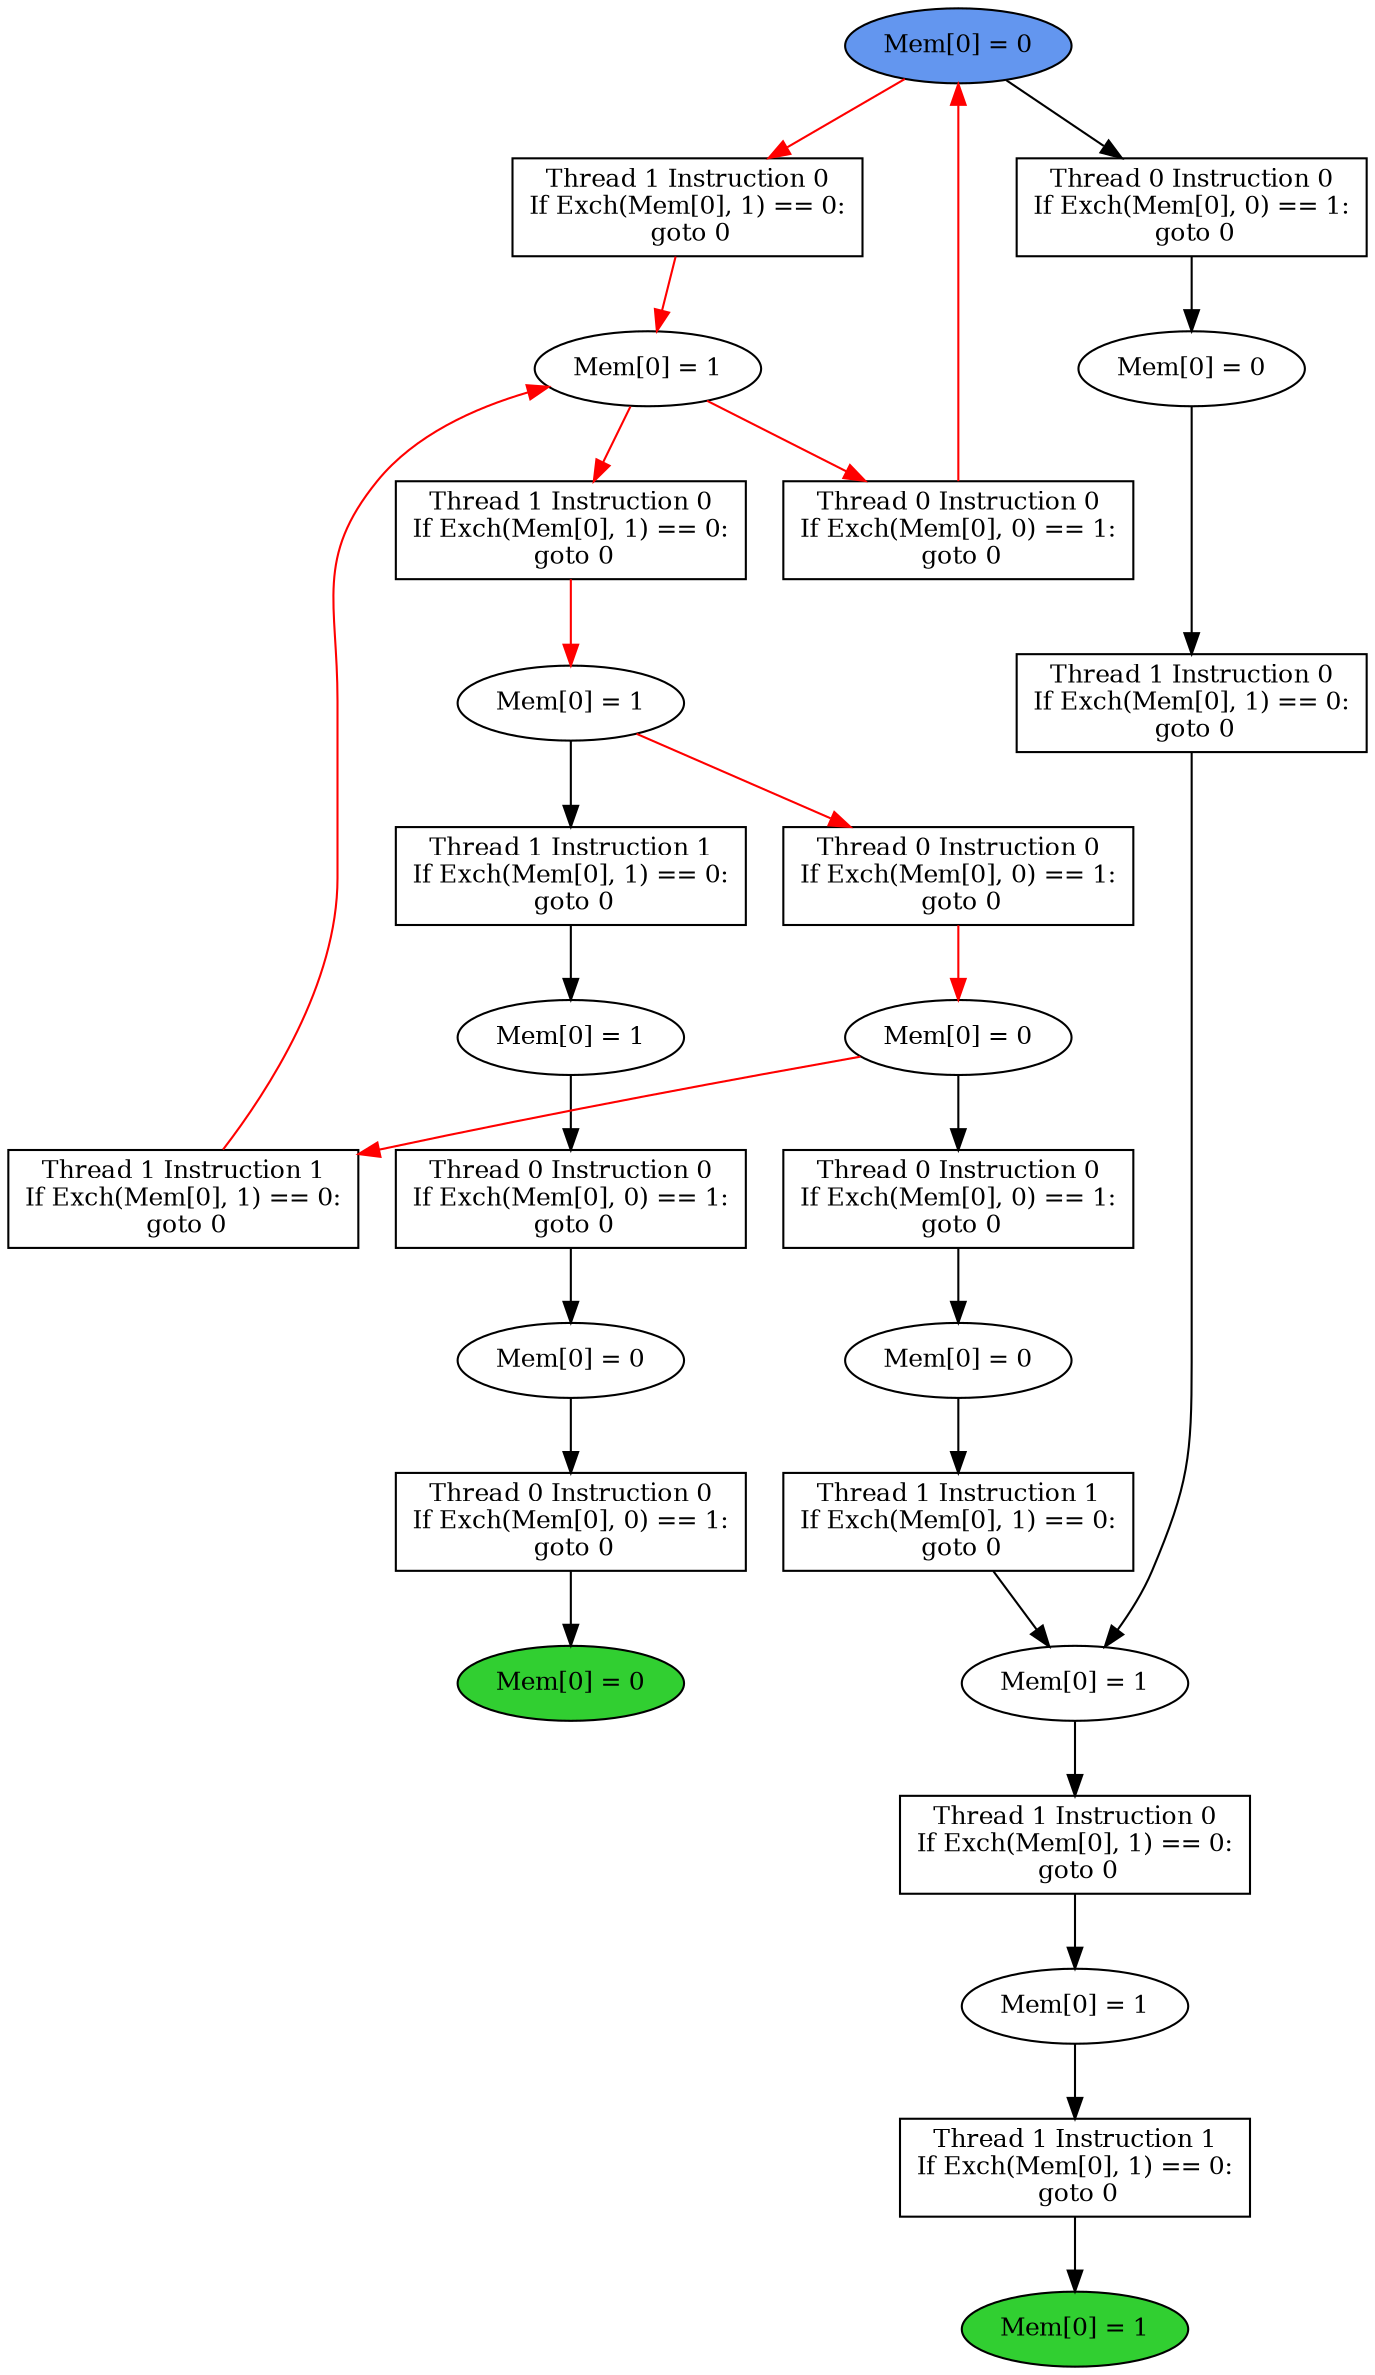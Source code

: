 digraph "graph" {
graph [fontsize=12]
node [fontsize=12]
edge [fontsize=12]
rankdir=TB;
"N35" -> "N34" [uuid = "<A0, S8>", color = "#ff0000", fontcolor = "#ffffff", style = "solid", label = "", dir = "forward", weight = "1"]
"N22" -> "N18" [uuid = "<A1, S7>", color = "#000000", fontcolor = "#ffffff", style = "solid", label = "", dir = "forward", weight = "1"]
"N15" -> "N14" [uuid = "<A2, END0>", color = "#000000", fontcolor = "#ffffff", style = "solid", label = "", dir = "forward", weight = "1"]
"N19" -> "N18" [uuid = "<A3, S7>", color = "#000000", fontcolor = "#ffffff", style = "solid", label = "", dir = "forward", weight = "1"]
"N13" -> "N12" [uuid = "<A4, S0>", color = "#000000", fontcolor = "#ffffff", style = "solid", label = "", dir = "forward", weight = "1"]
"N34" -> "N27" [uuid = "<A5, S8>", color = "#ff0000", fontcolor = "#ffffff", style = "solid", label = "", dir = "back", weight = "1"]
"N31" -> "N30" [uuid = "<A6, S6>", color = "#ff0000", fontcolor = "#ffffff", style = "solid", label = "", dir = "forward", weight = "1"]
"N17" -> "N16" [uuid = "<A7, S5>", color = "#000000", fontcolor = "#ffffff", style = "solid", label = "", dir = "forward", weight = "1"]
"N9" -> "N8" [uuid = "<A8, END1>", color = "#000000", fontcolor = "#ffffff", style = "solid", label = "", dir = "forward", weight = "1"]
"N24" -> "N23" [uuid = "<A9, S4>", color = "#000000", fontcolor = "#ffffff", style = "solid", label = "", dir = "forward", weight = "1"]
"N21" -> "N20" [uuid = "<A10, S3>", color = "#000000", fontcolor = "#ffffff", style = "solid", label = "", dir = "forward", weight = "1"]
"N29" -> "N28" [uuid = "<A11, S2>", color = "#ff0000", fontcolor = "#ffffff", style = "solid", label = "", dir = "forward", weight = "1"]
"N11" -> "N10" [uuid = "<A12, S1>", color = "#000000", fontcolor = "#ffffff", style = "solid", label = "", dir = "forward", weight = "1"]
"N36" -> "N26" [uuid = "<A13, START$0>", color = "#ff0000", fontcolor = "#ffffff", style = "solid", label = "", dir = "back", weight = "1"]
"N36" -> "N35" [uuid = "<A0, START$0>", color = "#ff0000", fontcolor = "#ffffff", style = "solid", label = "", dir = "forward", weight = "1"]
"N23" -> "N22" [uuid = "<A1, S4>", color = "#000000", fontcolor = "#ffffff", style = "solid", label = "", dir = "forward", weight = "1"]
"N16" -> "N15" [uuid = "<A2, S5>", color = "#000000", fontcolor = "#ffffff", style = "solid", label = "", dir = "forward", weight = "1"]
"N20" -> "N19" [uuid = "<A3, S3>", color = "#000000", fontcolor = "#ffffff", style = "solid", label = "", dir = "forward", weight = "1"]
"N30" -> "N13" [uuid = "<A4, S6>", color = "#000000", fontcolor = "#ffffff", style = "solid", label = "", dir = "forward", weight = "1"]
"N28" -> "N27" [uuid = "<A5, S2>", color = "#ff0000", fontcolor = "#ffffff", style = "solid", label = "", dir = "forward", weight = "1"]
"N34" -> "N31" [uuid = "<A6, S8>", color = "#ff0000", fontcolor = "#ffffff", style = "solid", label = "", dir = "forward", weight = "1"]
"N18" -> "N17" [uuid = "<A7, S7>", color = "#000000", fontcolor = "#ffffff", style = "solid", label = "", dir = "forward", weight = "1"]
"N10" -> "N9" [uuid = "<A8, S1>", color = "#000000", fontcolor = "#ffffff", style = "solid", label = "", dir = "forward", weight = "1"]
"N36" -> "N24" [uuid = "<A9, START$0>", color = "#000000", fontcolor = "#ffffff", style = "solid", label = "", dir = "forward", weight = "1"]
"N28" -> "N21" [uuid = "<A10, S2>", color = "#000000", fontcolor = "#ffffff", style = "solid", label = "", dir = "forward", weight = "1"]
"N30" -> "N29" [uuid = "<A11, S6>", color = "#ff0000", fontcolor = "#ffffff", style = "solid", label = "", dir = "forward", weight = "1"]
"N12" -> "N11" [uuid = "<A12, S0>", color = "#000000", fontcolor = "#ffffff", style = "solid", label = "", dir = "forward", weight = "1"]
"N34" -> "N26" [uuid = "<A13, S8>", color = "#ff0000", fontcolor = "#ffffff", style = "solid", label = "", dir = "forward", weight = "1"]
"N8" [uuid="END1", label="Mem[0] = 0", fillcolor = "#31cf31", fontcolor = "#000000", shape = "ellipse", style = "filled, solid"]
"N9" [uuid="A8", label="Thread 0 Instruction 0
If Exch(Mem[0], 0) == 1:
 goto 0", fillcolor = "#ffffff", fontcolor = "#000000", shape = "box", style = "filled, solid"]
"N10" [uuid="S1", label="Mem[0] = 0", fillcolor = "#ffffff", fontcolor = "#000000", shape = "ellipse", style = "filled, solid"]
"N11" [uuid="A12", label="Thread 0 Instruction 0
If Exch(Mem[0], 0) == 1:
 goto 0", fillcolor = "#ffffff", fontcolor = "#000000", shape = "box", style = "filled, solid"]
"N12" [uuid="S0", label="Mem[0] = 1", fillcolor = "#ffffff", fontcolor = "#000000", shape = "ellipse", style = "filled, solid"]
"N13" [uuid="A4", label="Thread 1 Instruction 1
If Exch(Mem[0], 1) == 0:
 goto 0", fillcolor = "#ffffff", fontcolor = "#000000", shape = "box", style = "filled, solid"]
"N14" [uuid="END0", label="Mem[0] = 1", fillcolor = "#31cf31", fontcolor = "#000000", shape = "ellipse", style = "filled, solid"]
"N15" [uuid="A2", label="Thread 1 Instruction 1
If Exch(Mem[0], 1) == 0:
 goto 0", fillcolor = "#ffffff", fontcolor = "#000000", shape = "box", style = "filled, solid"]
"N16" [uuid="S5", label="Mem[0] = 1", fillcolor = "#ffffff", fontcolor = "#000000", shape = "ellipse", style = "filled, solid"]
"N17" [uuid="A7", label="Thread 1 Instruction 0
If Exch(Mem[0], 1) == 0:
 goto 0", fillcolor = "#ffffff", fontcolor = "#000000", shape = "box", style = "filled, solid"]
"N18" [uuid="S7", label="Mem[0] = 1", fillcolor = "#ffffff", fontcolor = "#000000", shape = "ellipse", style = "filled, solid"]
"N19" [uuid="A3", label="Thread 1 Instruction 1
If Exch(Mem[0], 1) == 0:
 goto 0", fillcolor = "#ffffff", fontcolor = "#000000", shape = "box", style = "filled, solid"]
"N20" [uuid="S3", label="Mem[0] = 0", fillcolor = "#ffffff", fontcolor = "#000000", shape = "ellipse", style = "filled, solid"]
"N21" [uuid="A10", label="Thread 0 Instruction 0
If Exch(Mem[0], 0) == 1:
 goto 0", fillcolor = "#ffffff", fontcolor = "#000000", shape = "box", style = "filled, solid"]
"N22" [uuid="A1", label="Thread 1 Instruction 0
If Exch(Mem[0], 1) == 0:
 goto 0", fillcolor = "#ffffff", fontcolor = "#000000", shape = "box", style = "filled, solid"]
"N23" [uuid="S4", label="Mem[0] = 0", fillcolor = "#ffffff", fontcolor = "#000000", shape = "ellipse", style = "filled, solid"]
"N24" [uuid="A9", label="Thread 0 Instruction 0
If Exch(Mem[0], 0) == 1:
 goto 0", fillcolor = "#ffffff", fontcolor = "#000000", shape = "box", style = "filled, solid"]
"N26" [uuid="A13", label="Thread 0 Instruction 0
If Exch(Mem[0], 0) == 1:
 goto 0", fillcolor = "#ffffff", fontcolor = "#000000", shape = "box", style = "filled, solid"]
"N27" [uuid="A5", label="Thread 1 Instruction 1
If Exch(Mem[0], 1) == 0:
 goto 0", fillcolor = "#ffffff", fontcolor = "#000000", shape = "box", style = "filled, solid"]
"N28" [uuid="S2", label="Mem[0] = 0", fillcolor = "#ffffff", fontcolor = "#000000", shape = "ellipse", style = "filled, solid"]
"N29" [uuid="A11", label="Thread 0 Instruction 0
If Exch(Mem[0], 0) == 1:
 goto 0", fillcolor = "#ffffff", fontcolor = "#000000", shape = "box", style = "filled, solid"]
"N30" [uuid="S6", label="Mem[0] = 1", fillcolor = "#ffffff", fontcolor = "#000000", shape = "ellipse", style = "filled, solid"]
"N31" [uuid="A6", label="Thread 1 Instruction 0
If Exch(Mem[0], 1) == 0:
 goto 0", fillcolor = "#ffffff", fontcolor = "#000000", shape = "box", style = "filled, solid"]
"N34" [uuid="S8", label="Mem[0] = 1", fillcolor = "#ffffff", fontcolor = "#000000", shape = "ellipse", style = "filled, solid"]
"N35" [uuid="A0", label="Thread 1 Instruction 0
If Exch(Mem[0], 1) == 0:
 goto 0", fillcolor = "#ffffff", fontcolor = "#000000", shape = "box", style = "filled, solid"]
"N36" [uuid="START$0", label="Mem[0] = 0", fillcolor = "#6396ef", fontcolor = "#000000", shape = "ellipse", style = "filled, solid"]
}